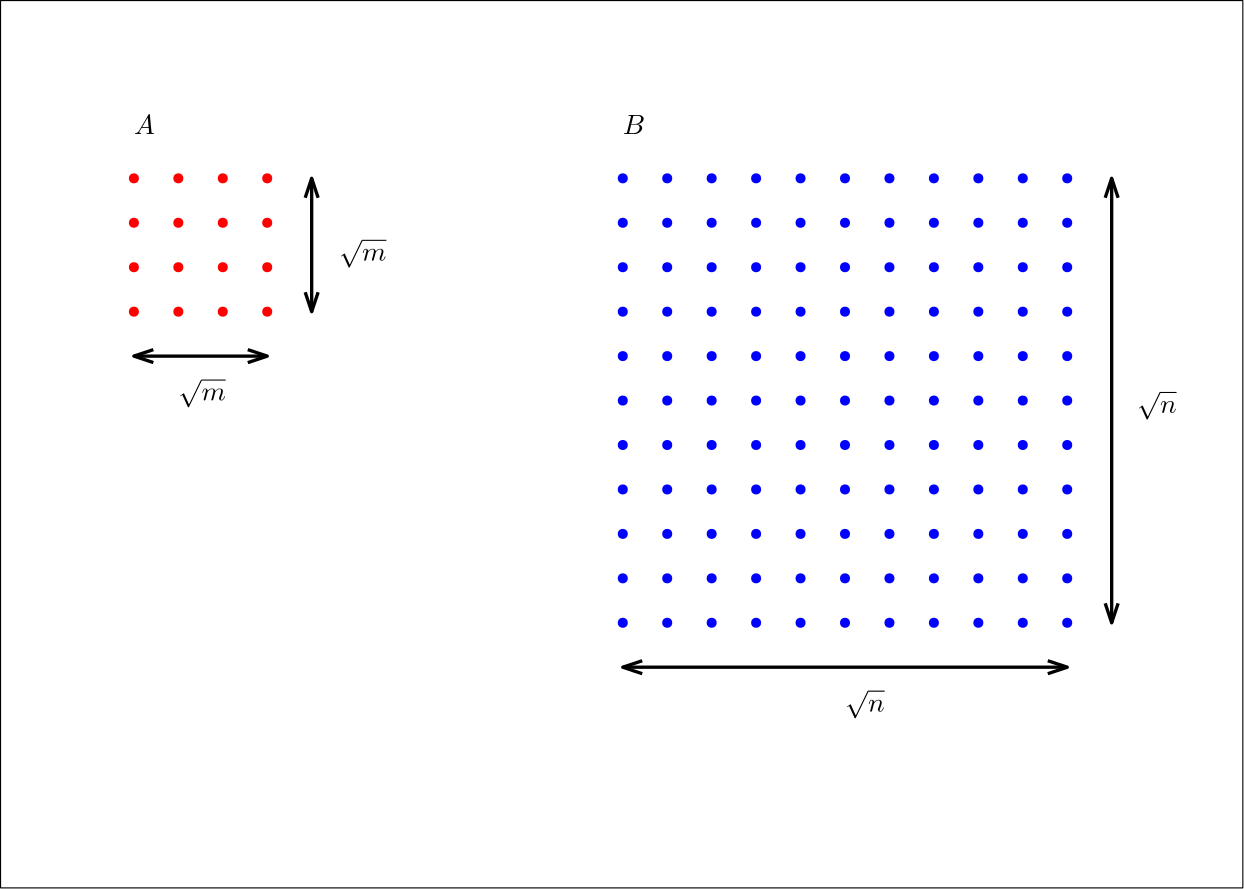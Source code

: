 <?xml version="1.0"?>
<!DOCTYPE ipe SYSTEM "ipe.dtd">
<ipe version="70206" creator="Ipe 7.2.7">
<info created="D:20181211083527" modified="D:20181211085300"/>
<preamble>\usepackage{amsmath,amssymb,mathtools,stmaryrd}
\usepackage{euscript}

\DeclareMathOperator{\cost}{cost}
</preamble>
<ipestyle name="basic">
<symbol name="arrow/arc(spx)">
<path stroke="sym-stroke" fill="sym-stroke" pen="sym-pen">
0 0 m
-1 0.333 l
-1 -0.333 l
h
</path>
</symbol>
<symbol name="arrow/farc(spx)">
<path stroke="sym-stroke" fill="white" pen="sym-pen">
0 0 m
-1 0.333 l
-1 -0.333 l
h
</path>
</symbol>
<symbol name="arrow/ptarc(spx)">
<path stroke="sym-stroke" fill="sym-stroke" pen="sym-pen">
0 0 m
-1 0.333 l
-0.8 0 l
-1 -0.333 l
h
</path>
</symbol>
<symbol name="arrow/fptarc(spx)">
<path stroke="sym-stroke" fill="white" pen="sym-pen">
0 0 m
-1 0.333 l
-0.8 0 l
-1 -0.333 l
h
</path>
</symbol>
<symbol name="mark/circle(sx)" transformations="translations">
<path fill="sym-stroke">
0.6 0 0 0.6 0 0 e
0.4 0 0 0.4 0 0 e
</path>
</symbol>
<symbol name="mark/disk(sx)" transformations="translations">
<path fill="sym-stroke">
0.6 0 0 0.6 0 0 e
</path>
</symbol>
<symbol name="mark/fdisk(sfx)" transformations="translations">
<group>
<path fill="sym-fill">
0.5 0 0 0.5 0 0 e
</path>
<path fill="sym-stroke" fillrule="eofill">
0.6 0 0 0.6 0 0 e
0.4 0 0 0.4 0 0 e
</path>
</group>
</symbol>
<symbol name="mark/box(sx)" transformations="translations">
<path fill="sym-stroke" fillrule="eofill">
-0.6 -0.6 m
0.6 -0.6 l
0.6 0.6 l
-0.6 0.6 l
h
-0.4 -0.4 m
0.4 -0.4 l
0.4 0.4 l
-0.4 0.4 l
h
</path>
</symbol>
<symbol name="mark/square(sx)" transformations="translations">
<path fill="sym-stroke">
-0.6 -0.6 m
0.6 -0.6 l
0.6 0.6 l
-0.6 0.6 l
h
</path>
</symbol>
<symbol name="mark/fsquare(sfx)" transformations="translations">
<group>
<path fill="sym-fill">
-0.5 -0.5 m
0.5 -0.5 l
0.5 0.5 l
-0.5 0.5 l
h
</path>
<path fill="sym-stroke" fillrule="eofill">
-0.6 -0.6 m
0.6 -0.6 l
0.6 0.6 l
-0.6 0.6 l
h
-0.4 -0.4 m
0.4 -0.4 l
0.4 0.4 l
-0.4 0.4 l
h
</path>
</group>
</symbol>
<symbol name="mark/cross(sx)" transformations="translations">
<group>
<path fill="sym-stroke">
-0.43 -0.57 m
0.57 0.43 l
0.43 0.57 l
-0.57 -0.43 l
h
</path>
<path fill="sym-stroke">
-0.43 0.57 m
0.57 -0.43 l
0.43 -0.57 l
-0.57 0.43 l
h
</path>
</group>
</symbol>
<symbol name="arrow/fnormal(spx)">
<path stroke="sym-stroke" fill="white" pen="sym-pen">
0 0 m
-1 0.333 l
-1 -0.333 l
h
</path>
</symbol>
<symbol name="arrow/pointed(spx)">
<path stroke="sym-stroke" fill="sym-stroke" pen="sym-pen">
0 0 m
-1 0.333 l
-0.8 0 l
-1 -0.333 l
h
</path>
</symbol>
<symbol name="arrow/fpointed(spx)">
<path stroke="sym-stroke" fill="white" pen="sym-pen">
0 0 m
-1 0.333 l
-0.8 0 l
-1 -0.333 l
h
</path>
</symbol>
<symbol name="arrow/linear(spx)">
<path stroke="sym-stroke" pen="sym-pen">
-1 0.333 m
0 0 l
-1 -0.333 l
</path>
</symbol>
<symbol name="arrow/fdouble(spx)">
<path stroke="sym-stroke" fill="white" pen="sym-pen">
0 0 m
-1 0.333 l
-1 -0.333 l
h
-1 0 m
-2 0.333 l
-2 -0.333 l
h
</path>
</symbol>
<symbol name="arrow/double(spx)">
<path stroke="sym-stroke" fill="sym-stroke" pen="sym-pen">
0 0 m
-1 0.333 l
-1 -0.333 l
h
-1 0 m
-2 0.333 l
-2 -0.333 l
h
</path>
</symbol>
<pen name="heavier" value="0.8"/>
<pen name="fat" value="1.2"/>
<pen name="ultrafat" value="2"/>
<symbolsize name="large" value="5"/>
<symbolsize name="small" value="2"/>
<symbolsize name="tiny" value="1.1"/>
<arrowsize name="large" value="10"/>
<arrowsize name="small" value="5"/>
<arrowsize name="tiny" value="3"/>
<color name="red" value="1 0 0"/>
<color name="green" value="0 1 0"/>
<color name="blue" value="0 0 1"/>
<color name="yellow" value="1 1 0"/>
<color name="orange" value="1 0.647 0"/>
<color name="gold" value="1 0.843 0"/>
<color name="purple" value="0.627 0.125 0.941"/>
<color name="gray" value="0.745"/>
<color name="brown" value="0.647 0.165 0.165"/>
<color name="navy" value="0 0 0.502"/>
<color name="pink" value="1 0.753 0.796"/>
<color name="seagreen" value="0.18 0.545 0.341"/>
<color name="turquoise" value="0.251 0.878 0.816"/>
<color name="violet" value="0.933 0.51 0.933"/>
<color name="darkblue" value="0 0 0.545"/>
<color name="darkcyan" value="0 0.545 0.545"/>
<color name="darkgray" value="0.663"/>
<color name="darkgreen" value="0 0.392 0"/>
<color name="darkmagenta" value="0.545 0 0.545"/>
<color name="darkorange" value="1 0.549 0"/>
<color name="darkred" value="0.545 0 0"/>
<color name="lightblue" value="0.678 0.847 0.902"/>
<color name="lightcyan" value="0.878 1 1"/>
<color name="lightgray" value="0.827"/>
<color name="lightgreen" value="0.565 0.933 0.565"/>
<color name="lightyellow" value="1 1 0.878"/>
<dashstyle name="dashed" value="[4] 0"/>
<dashstyle name="dotted" value="[1 3] 0"/>
<dashstyle name="dash dotted" value="[4 2 1 2] 0"/>
<dashstyle name="dash dot dotted" value="[4 2 1 2 1 2] 0"/>
<textsize name="large" value="\large"/>
<textsize name="small" value="\small"/>
<textsize name="tiny" value="\tiny"/>
<textsize name="Large" value="\Large"/>
<textsize name="LARGE" value="\LARGE"/>
<textsize name="huge" value="\huge"/>
<textsize name="Huge" value="\Huge"/>
<textsize name="footnote" value="\footnotesize"/>
<textstyle name="center" begin="\begin{center}" end="\end{center}"/>
<textstyle name="itemize" begin="\begin{itemize}" end="\end{itemize}"/>
<textstyle name="item" begin="\begin{itemize}\item{}" end="\end{itemize}"/>
<gridsize name="4 pts" value="4"/>
<gridsize name="8 pts (~3 mm)" value="8"/>
<gridsize name="16 pts (~6 mm)" value="16"/>
<gridsize name="32 pts (~12 mm)" value="32"/>
<gridsize name="10 pts (~3.5 mm)" value="10"/>
<gridsize name="20 pts (~7 mm)" value="20"/>
<gridsize name="14 pts (~5 mm)" value="14"/>
<gridsize name="28 pts (~10 mm)" value="28"/>
<gridsize name="56 pts (~20 mm)" value="56"/>
<anglesize name="90 deg" value="90"/>
<anglesize name="60 deg" value="60"/>
<anglesize name="45 deg" value="45"/>
<anglesize name="30 deg" value="30"/>
<anglesize name="22.5 deg" value="22.5"/>
<opacity name="10%" value="0.1"/>
<opacity name="30%" value="0.3"/>
<opacity name="50%" value="0.5"/>
<opacity name="75%" value="0.75"/>
<tiling name="falling" angle="-60" step="4" width="1"/>
<tiling name="rising" angle="30" step="4" width="1"/>
</ipestyle>
<page>
<layer name="frame"/>
<layer name="A"/>
<layer name="B"/>
<layer name="A+t1"/>
<layer name="A+t2"/>
<layer name="A+t3"/>
<view layers="frame A B" active="A+t3"/>
<path layer="frame" matrix="0.99826 0 0 0.99826 0.111384 1.3366" stroke="black">
64 768 m
64 448 l
512 448 l
512 768 l
h
</path>
<use layer="A" name="mark/disk(sx)" pos="112 704" size="normal" stroke="red"/>
<use name="mark/disk(sx)" pos="128 704" size="normal" stroke="red"/>
<use name="mark/disk(sx)" pos="144 704" size="normal" stroke="red"/>
<use name="mark/disk(sx)" pos="160 704" size="normal" stroke="red"/>
<use name="mark/disk(sx)" pos="160 688" size="normal" stroke="red"/>
<use name="mark/disk(sx)" pos="144 688" size="normal" stroke="red"/>
<use name="mark/disk(sx)" pos="128 688" size="normal" stroke="red"/>
<use name="mark/disk(sx)" pos="112 688" size="normal" stroke="red"/>
<use name="mark/disk(sx)" pos="112 672" size="normal" stroke="red"/>
<use name="mark/disk(sx)" pos="128 672" size="normal" stroke="red"/>
<use name="mark/disk(sx)" pos="144 672" size="normal" stroke="red"/>
<use name="mark/disk(sx)" pos="160 672" size="normal" stroke="red"/>
<use name="mark/disk(sx)" pos="160 656" size="normal" stroke="red"/>
<use name="mark/disk(sx)" pos="144 656" size="normal" stroke="red"/>
<use name="mark/disk(sx)" pos="128 656" size="normal" stroke="red"/>
<use name="mark/disk(sx)" pos="112 656" size="normal" stroke="red"/>
<use layer="B" name="mark/disk(sx)" pos="288 704" size="normal" stroke="blue"/>
<use name="mark/disk(sx)" pos="304 704" size="normal" stroke="blue"/>
<use name="mark/disk(sx)" pos="320 704" size="normal" stroke="blue"/>
<use name="mark/disk(sx)" pos="336 704" size="normal" stroke="blue"/>
<use name="mark/disk(sx)" pos="352 704" size="normal" stroke="blue"/>
<use name="mark/disk(sx)" pos="368 704" size="normal" stroke="blue"/>
<use name="mark/disk(sx)" pos="384 704" size="normal" stroke="blue"/>
<use name="mark/disk(sx)" pos="400 704" size="normal" stroke="blue"/>
<use name="mark/disk(sx)" pos="416 704" size="normal" stroke="blue"/>
<use name="mark/disk(sx)" pos="432 704" size="normal" stroke="blue"/>
<use name="mark/disk(sx)" pos="448 704" size="normal" stroke="blue"/>
<use name="mark/disk(sx)" pos="448 688" size="normal" stroke="blue"/>
<use name="mark/disk(sx)" pos="432 688" size="normal" stroke="blue"/>
<use name="mark/disk(sx)" pos="416 688" size="normal" stroke="blue"/>
<use name="mark/disk(sx)" pos="400 688" size="normal" stroke="blue"/>
<use name="mark/disk(sx)" pos="384 688" size="normal" stroke="blue"/>
<use name="mark/disk(sx)" pos="368 688" size="normal" stroke="blue"/>
<use name="mark/disk(sx)" pos="352 688" size="normal" stroke="blue"/>
<use name="mark/disk(sx)" pos="336 688" size="normal" stroke="blue"/>
<use name="mark/disk(sx)" pos="320 688" size="normal" stroke="blue"/>
<use name="mark/disk(sx)" pos="304 688" size="normal" stroke="blue"/>
<use name="mark/disk(sx)" pos="288 688" size="normal" stroke="blue"/>
<use name="mark/disk(sx)" pos="288 672" size="normal" stroke="blue"/>
<use name="mark/disk(sx)" pos="304 672" size="normal" stroke="blue"/>
<use name="mark/disk(sx)" pos="320 672" size="normal" stroke="blue"/>
<use name="mark/disk(sx)" pos="336 672" size="normal" stroke="blue"/>
<use name="mark/disk(sx)" pos="352 672" size="normal" stroke="blue"/>
<use name="mark/disk(sx)" pos="368 672" size="normal" stroke="blue"/>
<use name="mark/disk(sx)" pos="384 672" size="normal" stroke="blue"/>
<use name="mark/disk(sx)" pos="400 672" size="normal" stroke="blue"/>
<use name="mark/disk(sx)" pos="416 672" size="normal" stroke="blue"/>
<use name="mark/disk(sx)" pos="432 672" size="normal" stroke="blue"/>
<use name="mark/disk(sx)" pos="448 672" size="normal" stroke="blue"/>
<use name="mark/disk(sx)" pos="448 656" size="normal" stroke="blue"/>
<use name="mark/disk(sx)" pos="432 656" size="normal" stroke="blue"/>
<use name="mark/disk(sx)" pos="416 656" size="normal" stroke="blue"/>
<use name="mark/disk(sx)" pos="400 656" size="normal" stroke="blue"/>
<use name="mark/disk(sx)" pos="384 656" size="normal" stroke="blue"/>
<use name="mark/disk(sx)" pos="368 656" size="normal" stroke="blue"/>
<use name="mark/disk(sx)" pos="352 656" size="normal" stroke="blue"/>
<use name="mark/disk(sx)" pos="336 656" size="normal" stroke="blue"/>
<use name="mark/disk(sx)" pos="320 656" size="normal" stroke="blue"/>
<use name="mark/disk(sx)" pos="304 656" size="normal" stroke="blue"/>
<use name="mark/disk(sx)" pos="288 656" size="normal" stroke="blue"/>
<use name="mark/disk(sx)" pos="288 640" size="normal" stroke="blue"/>
<use name="mark/disk(sx)" pos="304 640" size="normal" stroke="blue"/>
<use name="mark/disk(sx)" pos="320 640" size="normal" stroke="blue"/>
<use name="mark/disk(sx)" pos="336 640" size="normal" stroke="blue"/>
<use name="mark/disk(sx)" pos="352 640" size="normal" stroke="blue"/>
<use name="mark/disk(sx)" pos="368 640" size="normal" stroke="blue"/>
<use name="mark/disk(sx)" pos="384 640" size="normal" stroke="blue"/>
<use name="mark/disk(sx)" pos="400 640" size="normal" stroke="blue"/>
<use name="mark/disk(sx)" pos="416 640" size="normal" stroke="blue"/>
<use name="mark/disk(sx)" pos="432 640" size="normal" stroke="blue"/>
<use name="mark/disk(sx)" pos="448 640" size="normal" stroke="blue"/>
<use name="mark/disk(sx)" pos="448 624" size="normal" stroke="blue"/>
<use name="mark/disk(sx)" pos="432 624" size="normal" stroke="blue"/>
<use name="mark/disk(sx)" pos="416 624" size="normal" stroke="blue"/>
<use name="mark/disk(sx)" pos="400 624" size="normal" stroke="blue"/>
<use name="mark/disk(sx)" pos="384 624" size="normal" stroke="blue"/>
<use name="mark/disk(sx)" pos="368 624" size="normal" stroke="blue"/>
<use name="mark/disk(sx)" pos="352 624" size="normal" stroke="blue"/>
<use name="mark/disk(sx)" pos="336 624" size="normal" stroke="blue"/>
<use name="mark/disk(sx)" pos="320 624" size="normal" stroke="blue"/>
<use name="mark/disk(sx)" pos="304 624" size="normal" stroke="blue"/>
<use name="mark/disk(sx)" pos="288 624" size="normal" stroke="blue"/>
<use name="mark/disk(sx)" pos="288 608" size="normal" stroke="blue"/>
<use name="mark/disk(sx)" pos="304 608" size="normal" stroke="blue"/>
<use name="mark/disk(sx)" pos="320 608" size="normal" stroke="blue"/>
<use name="mark/disk(sx)" pos="336 608" size="normal" stroke="blue"/>
<use name="mark/disk(sx)" pos="352 608" size="normal" stroke="blue"/>
<use name="mark/disk(sx)" pos="368 608" size="normal" stroke="blue"/>
<use name="mark/disk(sx)" pos="384 608" size="normal" stroke="blue"/>
<use name="mark/disk(sx)" pos="400 608" size="normal" stroke="blue"/>
<use name="mark/disk(sx)" pos="416 608" size="normal" stroke="blue"/>
<use name="mark/disk(sx)" pos="432 608" size="normal" stroke="blue"/>
<use name="mark/disk(sx)" pos="448 608" size="normal" stroke="blue"/>
<use name="mark/disk(sx)" pos="448 592" size="normal" stroke="blue"/>
<use name="mark/disk(sx)" pos="432 592" size="normal" stroke="blue"/>
<use name="mark/disk(sx)" pos="416 592" size="normal" stroke="blue"/>
<use name="mark/disk(sx)" pos="400 592" size="normal" stroke="blue"/>
<use name="mark/disk(sx)" pos="384 592" size="normal" stroke="blue"/>
<use name="mark/disk(sx)" pos="368 592" size="normal" stroke="blue"/>
<use name="mark/disk(sx)" pos="352 592" size="normal" stroke="blue"/>
<use name="mark/disk(sx)" pos="336 592" size="normal" stroke="blue"/>
<use name="mark/disk(sx)" pos="320 592" size="normal" stroke="blue"/>
<use name="mark/disk(sx)" pos="304 592" size="normal" stroke="blue"/>
<use name="mark/disk(sx)" pos="288 592" size="normal" stroke="blue"/>
<use name="mark/disk(sx)" pos="288 576" size="normal" stroke="blue"/>
<use name="mark/disk(sx)" pos="304 576" size="normal" stroke="blue"/>
<use name="mark/disk(sx)" pos="320 576" size="normal" stroke="blue"/>
<use name="mark/disk(sx)" pos="336 576" size="normal" stroke="blue"/>
<use name="mark/disk(sx)" pos="352 576" size="normal" stroke="blue"/>
<use name="mark/disk(sx)" pos="368 576" size="normal" stroke="blue"/>
<use name="mark/disk(sx)" pos="384 576" size="normal" stroke="blue"/>
<use name="mark/disk(sx)" pos="400 576" size="normal" stroke="blue"/>
<use name="mark/disk(sx)" pos="416 576" size="normal" stroke="blue"/>
<use name="mark/disk(sx)" pos="432 576" size="normal" stroke="blue"/>
<use name="mark/disk(sx)" pos="448 576" size="normal" stroke="blue"/>
<use name="mark/disk(sx)" pos="448 560" size="normal" stroke="blue"/>
<use name="mark/disk(sx)" pos="432 560" size="normal" stroke="blue"/>
<use name="mark/disk(sx)" pos="416 560" size="normal" stroke="blue"/>
<use name="mark/disk(sx)" pos="400 560" size="normal" stroke="blue"/>
<use name="mark/disk(sx)" pos="384 560" size="normal" stroke="blue"/>
<use name="mark/disk(sx)" pos="368 560" size="normal" stroke="blue"/>
<use name="mark/disk(sx)" pos="352 560" size="normal" stroke="blue"/>
<use name="mark/disk(sx)" pos="336 560" size="normal" stroke="blue"/>
<use name="mark/disk(sx)" pos="320 560" size="normal" stroke="blue"/>
<use name="mark/disk(sx)" pos="304 560" size="normal" stroke="blue"/>
<use name="mark/disk(sx)" pos="288 560" size="normal" stroke="blue"/>
<use name="mark/disk(sx)" pos="448 544" size="normal" stroke="blue"/>
<use name="mark/disk(sx)" pos="432 544" size="normal" stroke="blue"/>
<use name="mark/disk(sx)" pos="416 544" size="normal" stroke="blue"/>
<use name="mark/disk(sx)" pos="400 544" size="normal" stroke="blue"/>
<use name="mark/disk(sx)" pos="384 544" size="normal" stroke="blue"/>
<use name="mark/disk(sx)" pos="368 544" size="normal" stroke="blue"/>
<use name="mark/disk(sx)" pos="352 544" size="normal" stroke="blue"/>
<use name="mark/disk(sx)" pos="336 544" size="normal" stroke="blue"/>
<use name="mark/disk(sx)" pos="320 544" size="normal" stroke="blue"/>
<use name="mark/disk(sx)" pos="304 544" size="normal" stroke="blue"/>
<use name="mark/disk(sx)" pos="288 544" size="normal" stroke="blue"/>
<text layer="A" transformations="translations" pos="112 720" stroke="black" type="label" width="7.472" height="6.808" depth="0" valign="baseline" style="math">A</text>
<text layer="B" matrix="1 0 0 1 -16 0" transformations="translations" pos="304 720" stroke="black" type="label" width="8.057" height="6.808" depth="0" valign="baseline" style="math">B</text>
<path layer="A" stroke="black" pen="fat" arrow="linear/normal" rarrow="linear/normal">
112 640 m
160 640 l
</path>
<path stroke="black" pen="fat" arrow="linear/normal" rarrow="linear/normal">
176 656 m
176 704 l
</path>
<path layer="B" stroke="black" pen="fat" arrow="linear/normal" rarrow="linear/normal">
288 528 m
448 528 l
</path>
<path stroke="black" pen="fat" arrow="linear/normal" rarrow="linear/normal">
464 544 m
464 704 l
</path>
<text layer="A" transformations="translations" pos="128 624" stroke="black" type="label" width="17.05" height="7.971" depth="2.39" valign="baseline" style="math">\sqrt{m}</text>
<text matrix="1 0 0 1 57.8462 50.3077" transformations="translations" pos="128 624" stroke="black" type="label" width="17.05" height="7.971" depth="2.39" valign="baseline" style="math">\sqrt{m}</text>
<text transformations="translations" pos="368 512" stroke="black" type="label" width="14.282" height="7.971" depth="2.39" valign="baseline" style="math">\sqrt{n}</text>
<text matrix="1 0 0 1 105.077 107.538" transformations="translations" pos="368 512" stroke="black" type="label" width="14.282" height="7.971" depth="2.39" valign="baseline" style="math">\sqrt{n}</text>
<use layer="A+t1" matrix="1 0 0 1 270 17.6928" name="mark/disk(sx)" pos="112 704" size="normal" stroke="red"/>
<use matrix="1 0 0 1 270 17.6928" name="mark/disk(sx)" pos="128 704" size="normal" stroke="red"/>
<use matrix="1 0 0 1 270 17.6928" name="mark/disk(sx)" pos="144 704" size="normal" stroke="red"/>
<use matrix="1 0 0 1 270 17.6928" name="mark/disk(sx)" pos="160 704" size="normal" stroke="red"/>
<use matrix="1 0 0 1 270 17.6928" name="mark/disk(sx)" pos="160 688" size="normal" stroke="red"/>
<use matrix="1 0 0 1 270 17.6928" name="mark/disk(sx)" pos="144 688" size="normal" stroke="red"/>
<use matrix="1 0 0 1 270 17.6928" name="mark/disk(sx)" pos="128 688" size="normal" stroke="red"/>
<use matrix="1 0 0 1 270 17.6928" name="mark/disk(sx)" pos="112 688" size="normal" stroke="red"/>
<use matrix="1 0 0 1 270 17.6928" name="mark/disk(sx)" pos="112 672" size="normal" stroke="red"/>
<use matrix="1 0 0 1 270 17.6928" name="mark/disk(sx)" pos="128 672" size="normal" stroke="red"/>
<use matrix="1 0 0 1 270 17.6928" name="mark/disk(sx)" pos="144 672" size="normal" stroke="red"/>
<use matrix="1 0 0 1 270 17.6928" name="mark/disk(sx)" pos="160 672" size="normal" stroke="red"/>
<use matrix="1 0 0 1 270 17.6928" name="mark/disk(sx)" pos="160 656" size="normal" stroke="red"/>
<use matrix="1 0 0 1 270 17.6928" name="mark/disk(sx)" pos="144 656" size="normal" stroke="red"/>
<use matrix="1 0 0 1 270 17.6928" name="mark/disk(sx)" pos="128 656" size="normal" stroke="red"/>
<use matrix="1 0 0 1 270 17.6928" name="mark/disk(sx)" pos="112 656" size="normal" stroke="red"/>
<use layer="A+t2" matrix="1 0 0 1 253.846 17.6928" name="mark/disk(sx)" pos="112 704" size="normal" stroke="red"/>
<use matrix="1 0 0 1 253.846 17.6928" name="mark/disk(sx)" pos="128 704" size="normal" stroke="red"/>
<use matrix="1 0 0 1 253.846 17.6928" name="mark/disk(sx)" pos="144 704" size="normal" stroke="red"/>
<use matrix="1 0 0 1 253.846 17.6928" name="mark/disk(sx)" pos="160 704" size="normal" stroke="red"/>
<use matrix="1 0 0 1 253.846 17.6928" name="mark/disk(sx)" pos="160 688" size="normal" stroke="red"/>
<use matrix="1 0 0 1 253.846 17.6928" name="mark/disk(sx)" pos="144 688" size="normal" stroke="red"/>
<use matrix="1 0 0 1 253.846 17.6928" name="mark/disk(sx)" pos="128 688" size="normal" stroke="red"/>
<use matrix="1 0 0 1 253.846 17.6928" name="mark/disk(sx)" pos="112 688" size="normal" stroke="red"/>
<use matrix="1 0 0 1 253.846 17.6928" name="mark/disk(sx)" pos="112 672" size="normal" stroke="red"/>
<use matrix="1 0 0 1 253.846 17.6928" name="mark/disk(sx)" pos="128 672" size="normal" stroke="red"/>
<use matrix="1 0 0 1 253.846 17.6928" name="mark/disk(sx)" pos="144 672" size="normal" stroke="red"/>
<use matrix="1 0 0 1 253.846 17.6928" name="mark/disk(sx)" pos="160 672" size="normal" stroke="red"/>
<use matrix="1 0 0 1 253.846 17.6928" name="mark/disk(sx)" pos="160 656" size="normal" stroke="red"/>
<use matrix="1 0 0 1 253.846 17.6928" name="mark/disk(sx)" pos="144 656" size="normal" stroke="red"/>
<use matrix="1 0 0 1 253.846 17.6928" name="mark/disk(sx)" pos="128 656" size="normal" stroke="red"/>
<use matrix="1 0 0 1 253.846 17.6928" name="mark/disk(sx)" pos="112 656" size="normal" stroke="red"/>
<use layer="A+t3" matrix="1 0 0 1 237.846 17.6928" name="mark/disk(sx)" pos="112 704" size="normal" stroke="red"/>
<use matrix="1 0 0 1 237.846 17.6928" name="mark/disk(sx)" pos="128 704" size="normal" stroke="red"/>
<use matrix="1 0 0 1 237.846 17.6928" name="mark/disk(sx)" pos="144 704" size="normal" stroke="red"/>
<use matrix="1 0 0 1 237.846 17.6928" name="mark/disk(sx)" pos="160 704" size="normal" stroke="red"/>
<use matrix="1 0 0 1 237.846 17.6928" name="mark/disk(sx)" pos="160 688" size="normal" stroke="red"/>
<use matrix="1 0 0 1 237.846 17.6928" name="mark/disk(sx)" pos="144 688" size="normal" stroke="red"/>
<use matrix="1 0 0 1 237.846 17.6928" name="mark/disk(sx)" pos="128 688" size="normal" stroke="red"/>
<use matrix="1 0 0 1 237.846 17.6928" name="mark/disk(sx)" pos="112 688" size="normal" stroke="red"/>
<use matrix="1 0 0 1 237.846 17.6928" name="mark/disk(sx)" pos="112 672" size="normal" stroke="red"/>
<use matrix="1 0 0 1 237.846 17.6928" name="mark/disk(sx)" pos="128 672" size="normal" stroke="red"/>
<use matrix="1 0 0 1 237.846 17.6928" name="mark/disk(sx)" pos="144 672" size="normal" stroke="red"/>
<use matrix="1 0 0 1 237.846 17.6928" name="mark/disk(sx)" pos="160 672" size="normal" stroke="red"/>
<use matrix="1 0 0 1 237.846 17.6928" name="mark/disk(sx)" pos="160 656" size="normal" stroke="red"/>
<use matrix="1 0 0 1 237.846 17.6928" name="mark/disk(sx)" pos="144 656" size="normal" stroke="red"/>
<use matrix="1 0 0 1 237.846 17.6928" name="mark/disk(sx)" pos="128 656" size="normal" stroke="red"/>
<use matrix="1 0 0 1 237.846 17.6928" name="mark/disk(sx)" pos="112 656" size="normal" stroke="red"/>
</page>
<page>
<layer name="frame"/>
<layer name="A"/>
<layer name="B"/>
<layer name="A+t1"/>
<layer name="A+t2"/>
<layer name="A+t3"/>
<view layers="frame A B A+t1" active="A+t3"/>
<path layer="frame" matrix="0.99826 0 0 0.99826 0.111384 1.3366" stroke="black">
64 768 m
64 448 l
512 448 l
512 768 l
h
</path>
<use layer="A" name="mark/disk(sx)" pos="112 704" size="normal" stroke="red"/>
<use name="mark/disk(sx)" pos="128 704" size="normal" stroke="red"/>
<use name="mark/disk(sx)" pos="144 704" size="normal" stroke="red"/>
<use name="mark/disk(sx)" pos="160 704" size="normal" stroke="red"/>
<use name="mark/disk(sx)" pos="160 688" size="normal" stroke="red"/>
<use name="mark/disk(sx)" pos="144 688" size="normal" stroke="red"/>
<use name="mark/disk(sx)" pos="128 688" size="normal" stroke="red"/>
<use name="mark/disk(sx)" pos="112 688" size="normal" stroke="red"/>
<use name="mark/disk(sx)" pos="112 672" size="normal" stroke="red"/>
<use name="mark/disk(sx)" pos="128 672" size="normal" stroke="red"/>
<use name="mark/disk(sx)" pos="144 672" size="normal" stroke="red"/>
<use name="mark/disk(sx)" pos="160 672" size="normal" stroke="red"/>
<use name="mark/disk(sx)" pos="160 656" size="normal" stroke="red"/>
<use name="mark/disk(sx)" pos="144 656" size="normal" stroke="red"/>
<use name="mark/disk(sx)" pos="128 656" size="normal" stroke="red"/>
<use name="mark/disk(sx)" pos="112 656" size="normal" stroke="red"/>
<use layer="B" name="mark/disk(sx)" pos="288 704" size="normal" stroke="blue"/>
<use name="mark/disk(sx)" pos="304 704" size="normal" stroke="blue"/>
<use name="mark/disk(sx)" pos="320 704" size="normal" stroke="blue"/>
<use name="mark/disk(sx)" pos="336 704" size="normal" stroke="blue"/>
<use name="mark/disk(sx)" pos="352 704" size="normal" stroke="blue"/>
<use name="mark/disk(sx)" pos="368 704" size="normal" stroke="blue"/>
<use name="mark/disk(sx)" pos="384 704" size="normal" stroke="blue"/>
<use name="mark/disk(sx)" pos="400 704" size="normal" stroke="blue"/>
<use name="mark/disk(sx)" pos="416 704" size="normal" stroke="blue"/>
<use name="mark/disk(sx)" pos="432 704" size="normal" stroke="blue"/>
<use name="mark/disk(sx)" pos="448 704" size="normal" stroke="blue"/>
<use name="mark/disk(sx)" pos="448 688" size="normal" stroke="blue"/>
<use name="mark/disk(sx)" pos="432 688" size="normal" stroke="blue"/>
<use name="mark/disk(sx)" pos="416 688" size="normal" stroke="blue"/>
<use name="mark/disk(sx)" pos="400 688" size="normal" stroke="blue"/>
<use name="mark/disk(sx)" pos="384 688" size="normal" stroke="blue"/>
<use name="mark/disk(sx)" pos="368 688" size="normal" stroke="blue"/>
<use name="mark/disk(sx)" pos="352 688" size="normal" stroke="blue"/>
<use name="mark/disk(sx)" pos="336 688" size="normal" stroke="blue"/>
<use name="mark/disk(sx)" pos="320 688" size="normal" stroke="blue"/>
<use name="mark/disk(sx)" pos="304 688" size="normal" stroke="blue"/>
<use name="mark/disk(sx)" pos="288 688" size="normal" stroke="blue"/>
<use name="mark/disk(sx)" pos="288 672" size="normal" stroke="blue"/>
<use name="mark/disk(sx)" pos="304 672" size="normal" stroke="blue"/>
<use name="mark/disk(sx)" pos="320 672" size="normal" stroke="blue"/>
<use name="mark/disk(sx)" pos="336 672" size="normal" stroke="blue"/>
<use name="mark/disk(sx)" pos="352 672" size="normal" stroke="blue"/>
<use name="mark/disk(sx)" pos="368 672" size="normal" stroke="blue"/>
<use name="mark/disk(sx)" pos="384 672" size="normal" stroke="blue"/>
<use name="mark/disk(sx)" pos="400 672" size="normal" stroke="blue"/>
<use name="mark/disk(sx)" pos="416 672" size="normal" stroke="blue"/>
<use name="mark/disk(sx)" pos="432 672" size="normal" stroke="blue"/>
<use name="mark/disk(sx)" pos="448 672" size="normal" stroke="blue"/>
<use name="mark/disk(sx)" pos="448 656" size="normal" stroke="blue"/>
<use name="mark/disk(sx)" pos="432 656" size="normal" stroke="blue"/>
<use name="mark/disk(sx)" pos="416 656" size="normal" stroke="blue"/>
<use name="mark/disk(sx)" pos="400 656" size="normal" stroke="blue"/>
<use name="mark/disk(sx)" pos="384 656" size="normal" stroke="blue"/>
<use name="mark/disk(sx)" pos="368 656" size="normal" stroke="blue"/>
<use name="mark/disk(sx)" pos="352 656" size="normal" stroke="blue"/>
<use name="mark/disk(sx)" pos="336 656" size="normal" stroke="blue"/>
<use name="mark/disk(sx)" pos="320 656" size="normal" stroke="blue"/>
<use name="mark/disk(sx)" pos="304 656" size="normal" stroke="blue"/>
<use name="mark/disk(sx)" pos="288 656" size="normal" stroke="blue"/>
<use name="mark/disk(sx)" pos="288 640" size="normal" stroke="blue"/>
<use name="mark/disk(sx)" pos="304 640" size="normal" stroke="blue"/>
<use name="mark/disk(sx)" pos="320 640" size="normal" stroke="blue"/>
<use name="mark/disk(sx)" pos="336 640" size="normal" stroke="blue"/>
<use name="mark/disk(sx)" pos="352 640" size="normal" stroke="blue"/>
<use name="mark/disk(sx)" pos="368 640" size="normal" stroke="blue"/>
<use name="mark/disk(sx)" pos="384 640" size="normal" stroke="blue"/>
<use name="mark/disk(sx)" pos="400 640" size="normal" stroke="blue"/>
<use name="mark/disk(sx)" pos="416 640" size="normal" stroke="blue"/>
<use name="mark/disk(sx)" pos="432 640" size="normal" stroke="blue"/>
<use name="mark/disk(sx)" pos="448 640" size="normal" stroke="blue"/>
<use name="mark/disk(sx)" pos="448 624" size="normal" stroke="blue"/>
<use name="mark/disk(sx)" pos="432 624" size="normal" stroke="blue"/>
<use name="mark/disk(sx)" pos="416 624" size="normal" stroke="blue"/>
<use name="mark/disk(sx)" pos="400 624" size="normal" stroke="blue"/>
<use name="mark/disk(sx)" pos="384 624" size="normal" stroke="blue"/>
<use name="mark/disk(sx)" pos="368 624" size="normal" stroke="blue"/>
<use name="mark/disk(sx)" pos="352 624" size="normal" stroke="blue"/>
<use name="mark/disk(sx)" pos="336 624" size="normal" stroke="blue"/>
<use name="mark/disk(sx)" pos="320 624" size="normal" stroke="blue"/>
<use name="mark/disk(sx)" pos="304 624" size="normal" stroke="blue"/>
<use name="mark/disk(sx)" pos="288 624" size="normal" stroke="blue"/>
<use name="mark/disk(sx)" pos="288 608" size="normal" stroke="blue"/>
<use name="mark/disk(sx)" pos="304 608" size="normal" stroke="blue"/>
<use name="mark/disk(sx)" pos="320 608" size="normal" stroke="blue"/>
<use name="mark/disk(sx)" pos="336 608" size="normal" stroke="blue"/>
<use name="mark/disk(sx)" pos="352 608" size="normal" stroke="blue"/>
<use name="mark/disk(sx)" pos="368 608" size="normal" stroke="blue"/>
<use name="mark/disk(sx)" pos="384 608" size="normal" stroke="blue"/>
<use name="mark/disk(sx)" pos="400 608" size="normal" stroke="blue"/>
<use name="mark/disk(sx)" pos="416 608" size="normal" stroke="blue"/>
<use name="mark/disk(sx)" pos="432 608" size="normal" stroke="blue"/>
<use name="mark/disk(sx)" pos="448 608" size="normal" stroke="blue"/>
<use name="mark/disk(sx)" pos="448 592" size="normal" stroke="blue"/>
<use name="mark/disk(sx)" pos="432 592" size="normal" stroke="blue"/>
<use name="mark/disk(sx)" pos="416 592" size="normal" stroke="blue"/>
<use name="mark/disk(sx)" pos="400 592" size="normal" stroke="blue"/>
<use name="mark/disk(sx)" pos="384 592" size="normal" stroke="blue"/>
<use name="mark/disk(sx)" pos="368 592" size="normal" stroke="blue"/>
<use name="mark/disk(sx)" pos="352 592" size="normal" stroke="blue"/>
<use name="mark/disk(sx)" pos="336 592" size="normal" stroke="blue"/>
<use name="mark/disk(sx)" pos="320 592" size="normal" stroke="blue"/>
<use name="mark/disk(sx)" pos="304 592" size="normal" stroke="blue"/>
<use name="mark/disk(sx)" pos="288 592" size="normal" stroke="blue"/>
<use name="mark/disk(sx)" pos="288 576" size="normal" stroke="blue"/>
<use name="mark/disk(sx)" pos="304 576" size="normal" stroke="blue"/>
<use name="mark/disk(sx)" pos="320 576" size="normal" stroke="blue"/>
<use name="mark/disk(sx)" pos="336 576" size="normal" stroke="blue"/>
<use name="mark/disk(sx)" pos="352 576" size="normal" stroke="blue"/>
<use name="mark/disk(sx)" pos="368 576" size="normal" stroke="blue"/>
<use name="mark/disk(sx)" pos="384 576" size="normal" stroke="blue"/>
<use name="mark/disk(sx)" pos="400 576" size="normal" stroke="blue"/>
<use name="mark/disk(sx)" pos="416 576" size="normal" stroke="blue"/>
<use name="mark/disk(sx)" pos="432 576" size="normal" stroke="blue"/>
<use name="mark/disk(sx)" pos="448 576" size="normal" stroke="blue"/>
<use name="mark/disk(sx)" pos="448 560" size="normal" stroke="blue"/>
<use name="mark/disk(sx)" pos="432 560" size="normal" stroke="blue"/>
<use name="mark/disk(sx)" pos="416 560" size="normal" stroke="blue"/>
<use name="mark/disk(sx)" pos="400 560" size="normal" stroke="blue"/>
<use name="mark/disk(sx)" pos="384 560" size="normal" stroke="blue"/>
<use name="mark/disk(sx)" pos="368 560" size="normal" stroke="blue"/>
<use name="mark/disk(sx)" pos="352 560" size="normal" stroke="blue"/>
<use name="mark/disk(sx)" pos="336 560" size="normal" stroke="blue"/>
<use name="mark/disk(sx)" pos="320 560" size="normal" stroke="blue"/>
<use name="mark/disk(sx)" pos="304 560" size="normal" stroke="blue"/>
<use name="mark/disk(sx)" pos="288 560" size="normal" stroke="blue"/>
<use name="mark/disk(sx)" pos="448 544" size="normal" stroke="blue"/>
<use name="mark/disk(sx)" pos="432 544" size="normal" stroke="blue"/>
<use name="mark/disk(sx)" pos="416 544" size="normal" stroke="blue"/>
<use name="mark/disk(sx)" pos="400 544" size="normal" stroke="blue"/>
<use name="mark/disk(sx)" pos="384 544" size="normal" stroke="blue"/>
<use name="mark/disk(sx)" pos="368 544" size="normal" stroke="blue"/>
<use name="mark/disk(sx)" pos="352 544" size="normal" stroke="blue"/>
<use name="mark/disk(sx)" pos="336 544" size="normal" stroke="blue"/>
<use name="mark/disk(sx)" pos="320 544" size="normal" stroke="blue"/>
<use name="mark/disk(sx)" pos="304 544" size="normal" stroke="blue"/>
<use name="mark/disk(sx)" pos="288 544" size="normal" stroke="blue"/>
<text layer="A" transformations="translations" pos="112 720" stroke="black" type="label" width="7.472" height="6.808" depth="0" valign="baseline" style="math">A</text>
<text layer="B" matrix="1 0 0 1 -16 0" transformations="translations" pos="304 720" stroke="black" type="label" width="8.057" height="6.808" depth="0" valign="baseline" style="math">B</text>
<path layer="A" stroke="black" pen="fat" arrow="linear/normal" rarrow="linear/normal">
112 640 m
160 640 l
</path>
<path stroke="black" pen="fat" arrow="linear/normal" rarrow="linear/normal">
176 656 m
176 704 l
</path>
<path layer="B" stroke="black" pen="fat" arrow="linear/normal" rarrow="linear/normal">
288 528 m
448 528 l
</path>
<path stroke="black" pen="fat" arrow="linear/normal" rarrow="linear/normal">
464 544 m
464 704 l
</path>
<text layer="A" transformations="translations" pos="128 624" stroke="black" type="label" width="17.05" height="7.971" depth="2.39" valign="baseline" style="math">\sqrt{m}</text>
<text matrix="1 0 0 1 57.8462 50.3077" transformations="translations" pos="128 624" stroke="black" type="label" width="17.05" height="7.971" depth="2.39" valign="baseline" style="math">\sqrt{m}</text>
<text transformations="translations" pos="368 512" stroke="black" type="label" width="14.282" height="7.971" depth="2.39" valign="baseline" style="math">\sqrt{n}</text>
<text matrix="1 0 0 1 105.077 107.538" transformations="translations" pos="368 512" stroke="black" type="label" width="14.282" height="7.971" depth="2.39" valign="baseline" style="math">\sqrt{n}</text>
<use layer="A+t1" matrix="1 0 0 1 270 17.6928" name="mark/disk(sx)" pos="112 704" size="normal" stroke="red"/>
<use matrix="1 0 0 1 270 17.6928" name="mark/disk(sx)" pos="128 704" size="normal" stroke="red"/>
<use matrix="1 0 0 1 270 17.6928" name="mark/disk(sx)" pos="144 704" size="normal" stroke="red"/>
<use matrix="1 0 0 1 270 17.6928" name="mark/disk(sx)" pos="160 704" size="normal" stroke="red"/>
<use matrix="1 0 0 1 270 17.6928" name="mark/disk(sx)" pos="160 688" size="normal" stroke="red"/>
<use matrix="1 0 0 1 270 17.6928" name="mark/disk(sx)" pos="144 688" size="normal" stroke="red"/>
<use matrix="1 0 0 1 270 17.6928" name="mark/disk(sx)" pos="128 688" size="normal" stroke="red"/>
<use matrix="1 0 0 1 270 17.6928" name="mark/disk(sx)" pos="112 688" size="normal" stroke="red"/>
<use matrix="1 0 0 1 270 17.6928" name="mark/disk(sx)" pos="112 672" size="normal" stroke="red"/>
<use matrix="1 0 0 1 270 17.6928" name="mark/disk(sx)" pos="128 672" size="normal" stroke="red"/>
<use matrix="1 0 0 1 270 17.6928" name="mark/disk(sx)" pos="144 672" size="normal" stroke="red"/>
<use matrix="1 0 0 1 270 17.6928" name="mark/disk(sx)" pos="160 672" size="normal" stroke="red"/>
<use matrix="1 0 0 1 270 17.6928" name="mark/disk(sx)" pos="160 656" size="normal" stroke="red"/>
<use matrix="1 0 0 1 270 17.6928" name="mark/disk(sx)" pos="144 656" size="normal" stroke="red"/>
<use matrix="1 0 0 1 270 17.6928" name="mark/disk(sx)" pos="128 656" size="normal" stroke="red"/>
<use matrix="1 0 0 1 270 17.6928" name="mark/disk(sx)" pos="112 656" size="normal" stroke="red"/>
<use layer="A+t2" matrix="1 0 0 1 253.846 17.6928" name="mark/disk(sx)" pos="112 704" size="normal" stroke="red"/>
<use matrix="1 0 0 1 253.846 17.6928" name="mark/disk(sx)" pos="128 704" size="normal" stroke="red"/>
<use matrix="1 0 0 1 253.846 17.6928" name="mark/disk(sx)" pos="144 704" size="normal" stroke="red"/>
<use matrix="1 0 0 1 253.846 17.6928" name="mark/disk(sx)" pos="160 704" size="normal" stroke="red"/>
<use matrix="1 0 0 1 253.846 17.6928" name="mark/disk(sx)" pos="160 688" size="normal" stroke="red"/>
<use matrix="1 0 0 1 253.846 17.6928" name="mark/disk(sx)" pos="144 688" size="normal" stroke="red"/>
<use matrix="1 0 0 1 253.846 17.6928" name="mark/disk(sx)" pos="128 688" size="normal" stroke="red"/>
<use matrix="1 0 0 1 253.846 17.6928" name="mark/disk(sx)" pos="112 688" size="normal" stroke="red"/>
<use matrix="1 0 0 1 253.846 17.6928" name="mark/disk(sx)" pos="112 672" size="normal" stroke="red"/>
<use matrix="1 0 0 1 253.846 17.6928" name="mark/disk(sx)" pos="128 672" size="normal" stroke="red"/>
<use matrix="1 0 0 1 253.846 17.6928" name="mark/disk(sx)" pos="144 672" size="normal" stroke="red"/>
<use matrix="1 0 0 1 253.846 17.6928" name="mark/disk(sx)" pos="160 672" size="normal" stroke="red"/>
<use matrix="1 0 0 1 253.846 17.6928" name="mark/disk(sx)" pos="160 656" size="normal" stroke="red"/>
<use matrix="1 0 0 1 253.846 17.6928" name="mark/disk(sx)" pos="144 656" size="normal" stroke="red"/>
<use matrix="1 0 0 1 253.846 17.6928" name="mark/disk(sx)" pos="128 656" size="normal" stroke="red"/>
<use matrix="1 0 0 1 253.846 17.6928" name="mark/disk(sx)" pos="112 656" size="normal" stroke="red"/>
<use layer="A+t3" matrix="1 0 0 1 237.846 17.6928" name="mark/disk(sx)" pos="112 704" size="normal" stroke="red"/>
<use matrix="1 0 0 1 237.846 17.6928" name="mark/disk(sx)" pos="128 704" size="normal" stroke="red"/>
<use matrix="1 0 0 1 237.846 17.6928" name="mark/disk(sx)" pos="144 704" size="normal" stroke="red"/>
<use matrix="1 0 0 1 237.846 17.6928" name="mark/disk(sx)" pos="160 704" size="normal" stroke="red"/>
<use matrix="1 0 0 1 237.846 17.6928" name="mark/disk(sx)" pos="160 688" size="normal" stroke="red"/>
<use matrix="1 0 0 1 237.846 17.6928" name="mark/disk(sx)" pos="144 688" size="normal" stroke="red"/>
<use matrix="1 0 0 1 237.846 17.6928" name="mark/disk(sx)" pos="128 688" size="normal" stroke="red"/>
<use matrix="1 0 0 1 237.846 17.6928" name="mark/disk(sx)" pos="112 688" size="normal" stroke="red"/>
<use matrix="1 0 0 1 237.846 17.6928" name="mark/disk(sx)" pos="112 672" size="normal" stroke="red"/>
<use matrix="1 0 0 1 237.846 17.6928" name="mark/disk(sx)" pos="128 672" size="normal" stroke="red"/>
<use matrix="1 0 0 1 237.846 17.6928" name="mark/disk(sx)" pos="144 672" size="normal" stroke="red"/>
<use matrix="1 0 0 1 237.846 17.6928" name="mark/disk(sx)" pos="160 672" size="normal" stroke="red"/>
<use matrix="1 0 0 1 237.846 17.6928" name="mark/disk(sx)" pos="160 656" size="normal" stroke="red"/>
<use matrix="1 0 0 1 237.846 17.6928" name="mark/disk(sx)" pos="144 656" size="normal" stroke="red"/>
<use matrix="1 0 0 1 237.846 17.6928" name="mark/disk(sx)" pos="128 656" size="normal" stroke="red"/>
<use matrix="1 0 0 1 237.846 17.6928" name="mark/disk(sx)" pos="112 656" size="normal" stroke="red"/>
</page>
<page>
<layer name="frame"/>
<layer name="A"/>
<layer name="B"/>
<layer name="A+t1"/>
<layer name="A+t2"/>
<layer name="A+t3"/>
<view layers="frame A B A+t2" active="A+t3"/>
<path layer="frame" matrix="0.99826 0 0 0.99826 0.111384 1.3366" stroke="black">
64 768 m
64 448 l
512 448 l
512 768 l
h
</path>
<use layer="A" name="mark/disk(sx)" pos="112 704" size="normal" stroke="red"/>
<use name="mark/disk(sx)" pos="128 704" size="normal" stroke="red"/>
<use name="mark/disk(sx)" pos="144 704" size="normal" stroke="red"/>
<use name="mark/disk(sx)" pos="160 704" size="normal" stroke="red"/>
<use name="mark/disk(sx)" pos="160 688" size="normal" stroke="red"/>
<use name="mark/disk(sx)" pos="144 688" size="normal" stroke="red"/>
<use name="mark/disk(sx)" pos="128 688" size="normal" stroke="red"/>
<use name="mark/disk(sx)" pos="112 688" size="normal" stroke="red"/>
<use name="mark/disk(sx)" pos="112 672" size="normal" stroke="red"/>
<use name="mark/disk(sx)" pos="128 672" size="normal" stroke="red"/>
<use name="mark/disk(sx)" pos="144 672" size="normal" stroke="red"/>
<use name="mark/disk(sx)" pos="160 672" size="normal" stroke="red"/>
<use name="mark/disk(sx)" pos="160 656" size="normal" stroke="red"/>
<use name="mark/disk(sx)" pos="144 656" size="normal" stroke="red"/>
<use name="mark/disk(sx)" pos="128 656" size="normal" stroke="red"/>
<use name="mark/disk(sx)" pos="112 656" size="normal" stroke="red"/>
<use layer="B" name="mark/disk(sx)" pos="288 704" size="normal" stroke="blue"/>
<use name="mark/disk(sx)" pos="304 704" size="normal" stroke="blue"/>
<use name="mark/disk(sx)" pos="320 704" size="normal" stroke="blue"/>
<use name="mark/disk(sx)" pos="336 704" size="normal" stroke="blue"/>
<use name="mark/disk(sx)" pos="352 704" size="normal" stroke="blue"/>
<use name="mark/disk(sx)" pos="368 704" size="normal" stroke="blue"/>
<use name="mark/disk(sx)" pos="384 704" size="normal" stroke="blue"/>
<use name="mark/disk(sx)" pos="400 704" size="normal" stroke="blue"/>
<use name="mark/disk(sx)" pos="416 704" size="normal" stroke="blue"/>
<use name="mark/disk(sx)" pos="432 704" size="normal" stroke="blue"/>
<use name="mark/disk(sx)" pos="448 704" size="normal" stroke="blue"/>
<use name="mark/disk(sx)" pos="448 688" size="normal" stroke="blue"/>
<use name="mark/disk(sx)" pos="432 688" size="normal" stroke="blue"/>
<use name="mark/disk(sx)" pos="416 688" size="normal" stroke="blue"/>
<use name="mark/disk(sx)" pos="400 688" size="normal" stroke="blue"/>
<use name="mark/disk(sx)" pos="384 688" size="normal" stroke="blue"/>
<use name="mark/disk(sx)" pos="368 688" size="normal" stroke="blue"/>
<use name="mark/disk(sx)" pos="352 688" size="normal" stroke="blue"/>
<use name="mark/disk(sx)" pos="336 688" size="normal" stroke="blue"/>
<use name="mark/disk(sx)" pos="320 688" size="normal" stroke="blue"/>
<use name="mark/disk(sx)" pos="304 688" size="normal" stroke="blue"/>
<use name="mark/disk(sx)" pos="288 688" size="normal" stroke="blue"/>
<use name="mark/disk(sx)" pos="288 672" size="normal" stroke="blue"/>
<use name="mark/disk(sx)" pos="304 672" size="normal" stroke="blue"/>
<use name="mark/disk(sx)" pos="320 672" size="normal" stroke="blue"/>
<use name="mark/disk(sx)" pos="336 672" size="normal" stroke="blue"/>
<use name="mark/disk(sx)" pos="352 672" size="normal" stroke="blue"/>
<use name="mark/disk(sx)" pos="368 672" size="normal" stroke="blue"/>
<use name="mark/disk(sx)" pos="384 672" size="normal" stroke="blue"/>
<use name="mark/disk(sx)" pos="400 672" size="normal" stroke="blue"/>
<use name="mark/disk(sx)" pos="416 672" size="normal" stroke="blue"/>
<use name="mark/disk(sx)" pos="432 672" size="normal" stroke="blue"/>
<use name="mark/disk(sx)" pos="448 672" size="normal" stroke="blue"/>
<use name="mark/disk(sx)" pos="448 656" size="normal" stroke="blue"/>
<use name="mark/disk(sx)" pos="432 656" size="normal" stroke="blue"/>
<use name="mark/disk(sx)" pos="416 656" size="normal" stroke="blue"/>
<use name="mark/disk(sx)" pos="400 656" size="normal" stroke="blue"/>
<use name="mark/disk(sx)" pos="384 656" size="normal" stroke="blue"/>
<use name="mark/disk(sx)" pos="368 656" size="normal" stroke="blue"/>
<use name="mark/disk(sx)" pos="352 656" size="normal" stroke="blue"/>
<use name="mark/disk(sx)" pos="336 656" size="normal" stroke="blue"/>
<use name="mark/disk(sx)" pos="320 656" size="normal" stroke="blue"/>
<use name="mark/disk(sx)" pos="304 656" size="normal" stroke="blue"/>
<use name="mark/disk(sx)" pos="288 656" size="normal" stroke="blue"/>
<use name="mark/disk(sx)" pos="288 640" size="normal" stroke="blue"/>
<use name="mark/disk(sx)" pos="304 640" size="normal" stroke="blue"/>
<use name="mark/disk(sx)" pos="320 640" size="normal" stroke="blue"/>
<use name="mark/disk(sx)" pos="336 640" size="normal" stroke="blue"/>
<use name="mark/disk(sx)" pos="352 640" size="normal" stroke="blue"/>
<use name="mark/disk(sx)" pos="368 640" size="normal" stroke="blue"/>
<use name="mark/disk(sx)" pos="384 640" size="normal" stroke="blue"/>
<use name="mark/disk(sx)" pos="400 640" size="normal" stroke="blue"/>
<use name="mark/disk(sx)" pos="416 640" size="normal" stroke="blue"/>
<use name="mark/disk(sx)" pos="432 640" size="normal" stroke="blue"/>
<use name="mark/disk(sx)" pos="448 640" size="normal" stroke="blue"/>
<use name="mark/disk(sx)" pos="448 624" size="normal" stroke="blue"/>
<use name="mark/disk(sx)" pos="432 624" size="normal" stroke="blue"/>
<use name="mark/disk(sx)" pos="416 624" size="normal" stroke="blue"/>
<use name="mark/disk(sx)" pos="400 624" size="normal" stroke="blue"/>
<use name="mark/disk(sx)" pos="384 624" size="normal" stroke="blue"/>
<use name="mark/disk(sx)" pos="368 624" size="normal" stroke="blue"/>
<use name="mark/disk(sx)" pos="352 624" size="normal" stroke="blue"/>
<use name="mark/disk(sx)" pos="336 624" size="normal" stroke="blue"/>
<use name="mark/disk(sx)" pos="320 624" size="normal" stroke="blue"/>
<use name="mark/disk(sx)" pos="304 624" size="normal" stroke="blue"/>
<use name="mark/disk(sx)" pos="288 624" size="normal" stroke="blue"/>
<use name="mark/disk(sx)" pos="288 608" size="normal" stroke="blue"/>
<use name="mark/disk(sx)" pos="304 608" size="normal" stroke="blue"/>
<use name="mark/disk(sx)" pos="320 608" size="normal" stroke="blue"/>
<use name="mark/disk(sx)" pos="336 608" size="normal" stroke="blue"/>
<use name="mark/disk(sx)" pos="352 608" size="normal" stroke="blue"/>
<use name="mark/disk(sx)" pos="368 608" size="normal" stroke="blue"/>
<use name="mark/disk(sx)" pos="384 608" size="normal" stroke="blue"/>
<use name="mark/disk(sx)" pos="400 608" size="normal" stroke="blue"/>
<use name="mark/disk(sx)" pos="416 608" size="normal" stroke="blue"/>
<use name="mark/disk(sx)" pos="432 608" size="normal" stroke="blue"/>
<use name="mark/disk(sx)" pos="448 608" size="normal" stroke="blue"/>
<use name="mark/disk(sx)" pos="448 592" size="normal" stroke="blue"/>
<use name="mark/disk(sx)" pos="432 592" size="normal" stroke="blue"/>
<use name="mark/disk(sx)" pos="416 592" size="normal" stroke="blue"/>
<use name="mark/disk(sx)" pos="400 592" size="normal" stroke="blue"/>
<use name="mark/disk(sx)" pos="384 592" size="normal" stroke="blue"/>
<use name="mark/disk(sx)" pos="368 592" size="normal" stroke="blue"/>
<use name="mark/disk(sx)" pos="352 592" size="normal" stroke="blue"/>
<use name="mark/disk(sx)" pos="336 592" size="normal" stroke="blue"/>
<use name="mark/disk(sx)" pos="320 592" size="normal" stroke="blue"/>
<use name="mark/disk(sx)" pos="304 592" size="normal" stroke="blue"/>
<use name="mark/disk(sx)" pos="288 592" size="normal" stroke="blue"/>
<use name="mark/disk(sx)" pos="288 576" size="normal" stroke="blue"/>
<use name="mark/disk(sx)" pos="304 576" size="normal" stroke="blue"/>
<use name="mark/disk(sx)" pos="320 576" size="normal" stroke="blue"/>
<use name="mark/disk(sx)" pos="336 576" size="normal" stroke="blue"/>
<use name="mark/disk(sx)" pos="352 576" size="normal" stroke="blue"/>
<use name="mark/disk(sx)" pos="368 576" size="normal" stroke="blue"/>
<use name="mark/disk(sx)" pos="384 576" size="normal" stroke="blue"/>
<use name="mark/disk(sx)" pos="400 576" size="normal" stroke="blue"/>
<use name="mark/disk(sx)" pos="416 576" size="normal" stroke="blue"/>
<use name="mark/disk(sx)" pos="432 576" size="normal" stroke="blue"/>
<use name="mark/disk(sx)" pos="448 576" size="normal" stroke="blue"/>
<use name="mark/disk(sx)" pos="448 560" size="normal" stroke="blue"/>
<use name="mark/disk(sx)" pos="432 560" size="normal" stroke="blue"/>
<use name="mark/disk(sx)" pos="416 560" size="normal" stroke="blue"/>
<use name="mark/disk(sx)" pos="400 560" size="normal" stroke="blue"/>
<use name="mark/disk(sx)" pos="384 560" size="normal" stroke="blue"/>
<use name="mark/disk(sx)" pos="368 560" size="normal" stroke="blue"/>
<use name="mark/disk(sx)" pos="352 560" size="normal" stroke="blue"/>
<use name="mark/disk(sx)" pos="336 560" size="normal" stroke="blue"/>
<use name="mark/disk(sx)" pos="320 560" size="normal" stroke="blue"/>
<use name="mark/disk(sx)" pos="304 560" size="normal" stroke="blue"/>
<use name="mark/disk(sx)" pos="288 560" size="normal" stroke="blue"/>
<use name="mark/disk(sx)" pos="448 544" size="normal" stroke="blue"/>
<use name="mark/disk(sx)" pos="432 544" size="normal" stroke="blue"/>
<use name="mark/disk(sx)" pos="416 544" size="normal" stroke="blue"/>
<use name="mark/disk(sx)" pos="400 544" size="normal" stroke="blue"/>
<use name="mark/disk(sx)" pos="384 544" size="normal" stroke="blue"/>
<use name="mark/disk(sx)" pos="368 544" size="normal" stroke="blue"/>
<use name="mark/disk(sx)" pos="352 544" size="normal" stroke="blue"/>
<use name="mark/disk(sx)" pos="336 544" size="normal" stroke="blue"/>
<use name="mark/disk(sx)" pos="320 544" size="normal" stroke="blue"/>
<use name="mark/disk(sx)" pos="304 544" size="normal" stroke="blue"/>
<use name="mark/disk(sx)" pos="288 544" size="normal" stroke="blue"/>
<text layer="A" transformations="translations" pos="112 720" stroke="black" type="label" width="7.472" height="6.808" depth="0" valign="baseline" style="math">A</text>
<text layer="B" matrix="1 0 0 1 -16 0" transformations="translations" pos="304 720" stroke="black" type="label" width="8.057" height="6.808" depth="0" valign="baseline" style="math">B</text>
<path layer="A" stroke="black" pen="fat" arrow="linear/normal" rarrow="linear/normal">
112 640 m
160 640 l
</path>
<path stroke="black" pen="fat" arrow="linear/normal" rarrow="linear/normal">
176 656 m
176 704 l
</path>
<path layer="B" stroke="black" pen="fat" arrow="linear/normal" rarrow="linear/normal">
288 528 m
448 528 l
</path>
<path stroke="black" pen="fat" arrow="linear/normal" rarrow="linear/normal">
464 544 m
464 704 l
</path>
<text layer="A" transformations="translations" pos="128 624" stroke="black" type="label" width="17.05" height="7.971" depth="2.39" valign="baseline" style="math">\sqrt{m}</text>
<text matrix="1 0 0 1 57.8462 50.3077" transformations="translations" pos="128 624" stroke="black" type="label" width="17.05" height="7.971" depth="2.39" valign="baseline" style="math">\sqrt{m}</text>
<text transformations="translations" pos="368 512" stroke="black" type="label" width="14.282" height="7.971" depth="2.39" valign="baseline" style="math">\sqrt{n}</text>
<text matrix="1 0 0 1 105.077 107.538" transformations="translations" pos="368 512" stroke="black" type="label" width="14.282" height="7.971" depth="2.39" valign="baseline" style="math">\sqrt{n}</text>
<use layer="A+t1" matrix="1 0 0 1 270 17.6928" name="mark/disk(sx)" pos="112 704" size="normal" stroke="red"/>
<use matrix="1 0 0 1 270 17.6928" name="mark/disk(sx)" pos="128 704" size="normal" stroke="red"/>
<use matrix="1 0 0 1 270 17.6928" name="mark/disk(sx)" pos="144 704" size="normal" stroke="red"/>
<use matrix="1 0 0 1 270 17.6928" name="mark/disk(sx)" pos="160 704" size="normal" stroke="red"/>
<use matrix="1 0 0 1 270 17.6928" name="mark/disk(sx)" pos="160 688" size="normal" stroke="red"/>
<use matrix="1 0 0 1 270 17.6928" name="mark/disk(sx)" pos="144 688" size="normal" stroke="red"/>
<use matrix="1 0 0 1 270 17.6928" name="mark/disk(sx)" pos="128 688" size="normal" stroke="red"/>
<use matrix="1 0 0 1 270 17.6928" name="mark/disk(sx)" pos="112 688" size="normal" stroke="red"/>
<use matrix="1 0 0 1 270 17.6928" name="mark/disk(sx)" pos="112 672" size="normal" stroke="red"/>
<use matrix="1 0 0 1 270 17.6928" name="mark/disk(sx)" pos="128 672" size="normal" stroke="red"/>
<use matrix="1 0 0 1 270 17.6928" name="mark/disk(sx)" pos="144 672" size="normal" stroke="red"/>
<use matrix="1 0 0 1 270 17.6928" name="mark/disk(sx)" pos="160 672" size="normal" stroke="red"/>
<use matrix="1 0 0 1 270 17.6928" name="mark/disk(sx)" pos="160 656" size="normal" stroke="red"/>
<use matrix="1 0 0 1 270 17.6928" name="mark/disk(sx)" pos="144 656" size="normal" stroke="red"/>
<use matrix="1 0 0 1 270 17.6928" name="mark/disk(sx)" pos="128 656" size="normal" stroke="red"/>
<use matrix="1 0 0 1 270 17.6928" name="mark/disk(sx)" pos="112 656" size="normal" stroke="red"/>
<use layer="A+t2" matrix="1 0 0 1 253.846 17.6928" name="mark/disk(sx)" pos="112 704" size="normal" stroke="red"/>
<use matrix="1 0 0 1 253.846 17.6928" name="mark/disk(sx)" pos="128 704" size="normal" stroke="red"/>
<use matrix="1 0 0 1 253.846 17.6928" name="mark/disk(sx)" pos="144 704" size="normal" stroke="red"/>
<use matrix="1 0 0 1 253.846 17.6928" name="mark/disk(sx)" pos="160 704" size="normal" stroke="red"/>
<use matrix="1 0 0 1 253.846 17.6928" name="mark/disk(sx)" pos="160 688" size="normal" stroke="red"/>
<use matrix="1 0 0 1 253.846 17.6928" name="mark/disk(sx)" pos="144 688" size="normal" stroke="red"/>
<use matrix="1 0 0 1 253.846 17.6928" name="mark/disk(sx)" pos="128 688" size="normal" stroke="red"/>
<use matrix="1 0 0 1 253.846 17.6928" name="mark/disk(sx)" pos="112 688" size="normal" stroke="red"/>
<use matrix="1 0 0 1 253.846 17.6928" name="mark/disk(sx)" pos="112 672" size="normal" stroke="red"/>
<use matrix="1 0 0 1 253.846 17.6928" name="mark/disk(sx)" pos="128 672" size="normal" stroke="red"/>
<use matrix="1 0 0 1 253.846 17.6928" name="mark/disk(sx)" pos="144 672" size="normal" stroke="red"/>
<use matrix="1 0 0 1 253.846 17.6928" name="mark/disk(sx)" pos="160 672" size="normal" stroke="red"/>
<use matrix="1 0 0 1 253.846 17.6928" name="mark/disk(sx)" pos="160 656" size="normal" stroke="red"/>
<use matrix="1 0 0 1 253.846 17.6928" name="mark/disk(sx)" pos="144 656" size="normal" stroke="red"/>
<use matrix="1 0 0 1 253.846 17.6928" name="mark/disk(sx)" pos="128 656" size="normal" stroke="red"/>
<use matrix="1 0 0 1 253.846 17.6928" name="mark/disk(sx)" pos="112 656" size="normal" stroke="red"/>
<use layer="A+t3" matrix="1 0 0 1 237.846 17.6928" name="mark/disk(sx)" pos="112 704" size="normal" stroke="red"/>
<use matrix="1 0 0 1 237.846 17.6928" name="mark/disk(sx)" pos="128 704" size="normal" stroke="red"/>
<use matrix="1 0 0 1 237.846 17.6928" name="mark/disk(sx)" pos="144 704" size="normal" stroke="red"/>
<use matrix="1 0 0 1 237.846 17.6928" name="mark/disk(sx)" pos="160 704" size="normal" stroke="red"/>
<use matrix="1 0 0 1 237.846 17.6928" name="mark/disk(sx)" pos="160 688" size="normal" stroke="red"/>
<use matrix="1 0 0 1 237.846 17.6928" name="mark/disk(sx)" pos="144 688" size="normal" stroke="red"/>
<use matrix="1 0 0 1 237.846 17.6928" name="mark/disk(sx)" pos="128 688" size="normal" stroke="red"/>
<use matrix="1 0 0 1 237.846 17.6928" name="mark/disk(sx)" pos="112 688" size="normal" stroke="red"/>
<use matrix="1 0 0 1 237.846 17.6928" name="mark/disk(sx)" pos="112 672" size="normal" stroke="red"/>
<use matrix="1 0 0 1 237.846 17.6928" name="mark/disk(sx)" pos="128 672" size="normal" stroke="red"/>
<use matrix="1 0 0 1 237.846 17.6928" name="mark/disk(sx)" pos="144 672" size="normal" stroke="red"/>
<use matrix="1 0 0 1 237.846 17.6928" name="mark/disk(sx)" pos="160 672" size="normal" stroke="red"/>
<use matrix="1 0 0 1 237.846 17.6928" name="mark/disk(sx)" pos="160 656" size="normal" stroke="red"/>
<use matrix="1 0 0 1 237.846 17.6928" name="mark/disk(sx)" pos="144 656" size="normal" stroke="red"/>
<use matrix="1 0 0 1 237.846 17.6928" name="mark/disk(sx)" pos="128 656" size="normal" stroke="red"/>
<use matrix="1 0 0 1 237.846 17.6928" name="mark/disk(sx)" pos="112 656" size="normal" stroke="red"/>
</page>
<page>
<layer name="frame"/>
<layer name="A"/>
<layer name="B"/>
<layer name="A+t1"/>
<layer name="A+t2"/>
<layer name="A+t3"/>
<view layers="frame A B A+t3" active="A+t3"/>
<path layer="frame" matrix="0.99826 0 0 0.99826 0.111384 1.3366" stroke="black">
64 768 m
64 448 l
512 448 l
512 768 l
h
</path>
<use layer="A" name="mark/disk(sx)" pos="112 704" size="normal" stroke="red"/>
<use name="mark/disk(sx)" pos="128 704" size="normal" stroke="red"/>
<use name="mark/disk(sx)" pos="144 704" size="normal" stroke="red"/>
<use name="mark/disk(sx)" pos="160 704" size="normal" stroke="red"/>
<use name="mark/disk(sx)" pos="160 688" size="normal" stroke="red"/>
<use name="mark/disk(sx)" pos="144 688" size="normal" stroke="red"/>
<use name="mark/disk(sx)" pos="128 688" size="normal" stroke="red"/>
<use name="mark/disk(sx)" pos="112 688" size="normal" stroke="red"/>
<use name="mark/disk(sx)" pos="112 672" size="normal" stroke="red"/>
<use name="mark/disk(sx)" pos="128 672" size="normal" stroke="red"/>
<use name="mark/disk(sx)" pos="144 672" size="normal" stroke="red"/>
<use name="mark/disk(sx)" pos="160 672" size="normal" stroke="red"/>
<use name="mark/disk(sx)" pos="160 656" size="normal" stroke="red"/>
<use name="mark/disk(sx)" pos="144 656" size="normal" stroke="red"/>
<use name="mark/disk(sx)" pos="128 656" size="normal" stroke="red"/>
<use name="mark/disk(sx)" pos="112 656" size="normal" stroke="red"/>
<use layer="B" name="mark/disk(sx)" pos="288 704" size="normal" stroke="blue"/>
<use name="mark/disk(sx)" pos="304 704" size="normal" stroke="blue"/>
<use name="mark/disk(sx)" pos="320 704" size="normal" stroke="blue"/>
<use name="mark/disk(sx)" pos="336 704" size="normal" stroke="blue"/>
<use name="mark/disk(sx)" pos="352 704" size="normal" stroke="blue"/>
<use name="mark/disk(sx)" pos="368 704" size="normal" stroke="blue"/>
<use name="mark/disk(sx)" pos="384 704" size="normal" stroke="blue"/>
<use name="mark/disk(sx)" pos="400 704" size="normal" stroke="blue"/>
<use name="mark/disk(sx)" pos="416 704" size="normal" stroke="blue"/>
<use name="mark/disk(sx)" pos="432 704" size="normal" stroke="blue"/>
<use name="mark/disk(sx)" pos="448 704" size="normal" stroke="blue"/>
<use name="mark/disk(sx)" pos="448 688" size="normal" stroke="blue"/>
<use name="mark/disk(sx)" pos="432 688" size="normal" stroke="blue"/>
<use name="mark/disk(sx)" pos="416 688" size="normal" stroke="blue"/>
<use name="mark/disk(sx)" pos="400 688" size="normal" stroke="blue"/>
<use name="mark/disk(sx)" pos="384 688" size="normal" stroke="blue"/>
<use name="mark/disk(sx)" pos="368 688" size="normal" stroke="blue"/>
<use name="mark/disk(sx)" pos="352 688" size="normal" stroke="blue"/>
<use name="mark/disk(sx)" pos="336 688" size="normal" stroke="blue"/>
<use name="mark/disk(sx)" pos="320 688" size="normal" stroke="blue"/>
<use name="mark/disk(sx)" pos="304 688" size="normal" stroke="blue"/>
<use name="mark/disk(sx)" pos="288 688" size="normal" stroke="blue"/>
<use name="mark/disk(sx)" pos="288 672" size="normal" stroke="blue"/>
<use name="mark/disk(sx)" pos="304 672" size="normal" stroke="blue"/>
<use name="mark/disk(sx)" pos="320 672" size="normal" stroke="blue"/>
<use name="mark/disk(sx)" pos="336 672" size="normal" stroke="blue"/>
<use name="mark/disk(sx)" pos="352 672" size="normal" stroke="blue"/>
<use name="mark/disk(sx)" pos="368 672" size="normal" stroke="blue"/>
<use name="mark/disk(sx)" pos="384 672" size="normal" stroke="blue"/>
<use name="mark/disk(sx)" pos="400 672" size="normal" stroke="blue"/>
<use name="mark/disk(sx)" pos="416 672" size="normal" stroke="blue"/>
<use name="mark/disk(sx)" pos="432 672" size="normal" stroke="blue"/>
<use name="mark/disk(sx)" pos="448 672" size="normal" stroke="blue"/>
<use name="mark/disk(sx)" pos="448 656" size="normal" stroke="blue"/>
<use name="mark/disk(sx)" pos="432 656" size="normal" stroke="blue"/>
<use name="mark/disk(sx)" pos="416 656" size="normal" stroke="blue"/>
<use name="mark/disk(sx)" pos="400 656" size="normal" stroke="blue"/>
<use name="mark/disk(sx)" pos="384 656" size="normal" stroke="blue"/>
<use name="mark/disk(sx)" pos="368 656" size="normal" stroke="blue"/>
<use name="mark/disk(sx)" pos="352 656" size="normal" stroke="blue"/>
<use name="mark/disk(sx)" pos="336 656" size="normal" stroke="blue"/>
<use name="mark/disk(sx)" pos="320 656" size="normal" stroke="blue"/>
<use name="mark/disk(sx)" pos="304 656" size="normal" stroke="blue"/>
<use name="mark/disk(sx)" pos="288 656" size="normal" stroke="blue"/>
<use name="mark/disk(sx)" pos="288 640" size="normal" stroke="blue"/>
<use name="mark/disk(sx)" pos="304 640" size="normal" stroke="blue"/>
<use name="mark/disk(sx)" pos="320 640" size="normal" stroke="blue"/>
<use name="mark/disk(sx)" pos="336 640" size="normal" stroke="blue"/>
<use name="mark/disk(sx)" pos="352 640" size="normal" stroke="blue"/>
<use name="mark/disk(sx)" pos="368 640" size="normal" stroke="blue"/>
<use name="mark/disk(sx)" pos="384 640" size="normal" stroke="blue"/>
<use name="mark/disk(sx)" pos="400 640" size="normal" stroke="blue"/>
<use name="mark/disk(sx)" pos="416 640" size="normal" stroke="blue"/>
<use name="mark/disk(sx)" pos="432 640" size="normal" stroke="blue"/>
<use name="mark/disk(sx)" pos="448 640" size="normal" stroke="blue"/>
<use name="mark/disk(sx)" pos="448 624" size="normal" stroke="blue"/>
<use name="mark/disk(sx)" pos="432 624" size="normal" stroke="blue"/>
<use name="mark/disk(sx)" pos="416 624" size="normal" stroke="blue"/>
<use name="mark/disk(sx)" pos="400 624" size="normal" stroke="blue"/>
<use name="mark/disk(sx)" pos="384 624" size="normal" stroke="blue"/>
<use name="mark/disk(sx)" pos="368 624" size="normal" stroke="blue"/>
<use name="mark/disk(sx)" pos="352 624" size="normal" stroke="blue"/>
<use name="mark/disk(sx)" pos="336 624" size="normal" stroke="blue"/>
<use name="mark/disk(sx)" pos="320 624" size="normal" stroke="blue"/>
<use name="mark/disk(sx)" pos="304 624" size="normal" stroke="blue"/>
<use name="mark/disk(sx)" pos="288 624" size="normal" stroke="blue"/>
<use name="mark/disk(sx)" pos="288 608" size="normal" stroke="blue"/>
<use name="mark/disk(sx)" pos="304 608" size="normal" stroke="blue"/>
<use name="mark/disk(sx)" pos="320 608" size="normal" stroke="blue"/>
<use name="mark/disk(sx)" pos="336 608" size="normal" stroke="blue"/>
<use name="mark/disk(sx)" pos="352 608" size="normal" stroke="blue"/>
<use name="mark/disk(sx)" pos="368 608" size="normal" stroke="blue"/>
<use name="mark/disk(sx)" pos="384 608" size="normal" stroke="blue"/>
<use name="mark/disk(sx)" pos="400 608" size="normal" stroke="blue"/>
<use name="mark/disk(sx)" pos="416 608" size="normal" stroke="blue"/>
<use name="mark/disk(sx)" pos="432 608" size="normal" stroke="blue"/>
<use name="mark/disk(sx)" pos="448 608" size="normal" stroke="blue"/>
<use name="mark/disk(sx)" pos="448 592" size="normal" stroke="blue"/>
<use name="mark/disk(sx)" pos="432 592" size="normal" stroke="blue"/>
<use name="mark/disk(sx)" pos="416 592" size="normal" stroke="blue"/>
<use name="mark/disk(sx)" pos="400 592" size="normal" stroke="blue"/>
<use name="mark/disk(sx)" pos="384 592" size="normal" stroke="blue"/>
<use name="mark/disk(sx)" pos="368 592" size="normal" stroke="blue"/>
<use name="mark/disk(sx)" pos="352 592" size="normal" stroke="blue"/>
<use name="mark/disk(sx)" pos="336 592" size="normal" stroke="blue"/>
<use name="mark/disk(sx)" pos="320 592" size="normal" stroke="blue"/>
<use name="mark/disk(sx)" pos="304 592" size="normal" stroke="blue"/>
<use name="mark/disk(sx)" pos="288 592" size="normal" stroke="blue"/>
<use name="mark/disk(sx)" pos="288 576" size="normal" stroke="blue"/>
<use name="mark/disk(sx)" pos="304 576" size="normal" stroke="blue"/>
<use name="mark/disk(sx)" pos="320 576" size="normal" stroke="blue"/>
<use name="mark/disk(sx)" pos="336 576" size="normal" stroke="blue"/>
<use name="mark/disk(sx)" pos="352 576" size="normal" stroke="blue"/>
<use name="mark/disk(sx)" pos="368 576" size="normal" stroke="blue"/>
<use name="mark/disk(sx)" pos="384 576" size="normal" stroke="blue"/>
<use name="mark/disk(sx)" pos="400 576" size="normal" stroke="blue"/>
<use name="mark/disk(sx)" pos="416 576" size="normal" stroke="blue"/>
<use name="mark/disk(sx)" pos="432 576" size="normal" stroke="blue"/>
<use name="mark/disk(sx)" pos="448 576" size="normal" stroke="blue"/>
<use name="mark/disk(sx)" pos="448 560" size="normal" stroke="blue"/>
<use name="mark/disk(sx)" pos="432 560" size="normal" stroke="blue"/>
<use name="mark/disk(sx)" pos="416 560" size="normal" stroke="blue"/>
<use name="mark/disk(sx)" pos="400 560" size="normal" stroke="blue"/>
<use name="mark/disk(sx)" pos="384 560" size="normal" stroke="blue"/>
<use name="mark/disk(sx)" pos="368 560" size="normal" stroke="blue"/>
<use name="mark/disk(sx)" pos="352 560" size="normal" stroke="blue"/>
<use name="mark/disk(sx)" pos="336 560" size="normal" stroke="blue"/>
<use name="mark/disk(sx)" pos="320 560" size="normal" stroke="blue"/>
<use name="mark/disk(sx)" pos="304 560" size="normal" stroke="blue"/>
<use name="mark/disk(sx)" pos="288 560" size="normal" stroke="blue"/>
<use name="mark/disk(sx)" pos="448 544" size="normal" stroke="blue"/>
<use name="mark/disk(sx)" pos="432 544" size="normal" stroke="blue"/>
<use name="mark/disk(sx)" pos="416 544" size="normal" stroke="blue"/>
<use name="mark/disk(sx)" pos="400 544" size="normal" stroke="blue"/>
<use name="mark/disk(sx)" pos="384 544" size="normal" stroke="blue"/>
<use name="mark/disk(sx)" pos="368 544" size="normal" stroke="blue"/>
<use name="mark/disk(sx)" pos="352 544" size="normal" stroke="blue"/>
<use name="mark/disk(sx)" pos="336 544" size="normal" stroke="blue"/>
<use name="mark/disk(sx)" pos="320 544" size="normal" stroke="blue"/>
<use name="mark/disk(sx)" pos="304 544" size="normal" stroke="blue"/>
<use name="mark/disk(sx)" pos="288 544" size="normal" stroke="blue"/>
<text layer="A" transformations="translations" pos="112 720" stroke="black" type="label" width="7.472" height="6.808" depth="0" valign="baseline" style="math">A</text>
<text layer="B" matrix="1 0 0 1 -16 0" transformations="translations" pos="304 720" stroke="black" type="label" width="8.057" height="6.808" depth="0" valign="baseline" style="math">B</text>
<path layer="A" stroke="black" pen="fat" arrow="linear/normal" rarrow="linear/normal">
112 640 m
160 640 l
</path>
<path stroke="black" pen="fat" arrow="linear/normal" rarrow="linear/normal">
176 656 m
176 704 l
</path>
<path layer="B" stroke="black" pen="fat" arrow="linear/normal" rarrow="linear/normal">
288 528 m
448 528 l
</path>
<path stroke="black" pen="fat" arrow="linear/normal" rarrow="linear/normal">
464 544 m
464 704 l
</path>
<text layer="A" transformations="translations" pos="128 624" stroke="black" type="label" width="17.05" height="7.971" depth="2.39" valign="baseline" style="math">\sqrt{m}</text>
<text matrix="1 0 0 1 57.8462 50.3077" transformations="translations" pos="128 624" stroke="black" type="label" width="17.05" height="7.971" depth="2.39" valign="baseline" style="math">\sqrt{m}</text>
<text transformations="translations" pos="368 512" stroke="black" type="label" width="14.282" height="7.971" depth="2.39" valign="baseline" style="math">\sqrt{n}</text>
<text matrix="1 0 0 1 105.077 107.538" transformations="translations" pos="368 512" stroke="black" type="label" width="14.282" height="7.971" depth="2.39" valign="baseline" style="math">\sqrt{n}</text>
<use layer="A+t1" matrix="1 0 0 1 270 17.6928" name="mark/disk(sx)" pos="112 704" size="normal" stroke="red"/>
<use matrix="1 0 0 1 270 17.6928" name="mark/disk(sx)" pos="128 704" size="normal" stroke="red"/>
<use matrix="1 0 0 1 270 17.6928" name="mark/disk(sx)" pos="144 704" size="normal" stroke="red"/>
<use matrix="1 0 0 1 270 17.6928" name="mark/disk(sx)" pos="160 704" size="normal" stroke="red"/>
<use matrix="1 0 0 1 270 17.6928" name="mark/disk(sx)" pos="160 688" size="normal" stroke="red"/>
<use matrix="1 0 0 1 270 17.6928" name="mark/disk(sx)" pos="144 688" size="normal" stroke="red"/>
<use matrix="1 0 0 1 270 17.6928" name="mark/disk(sx)" pos="128 688" size="normal" stroke="red"/>
<use matrix="1 0 0 1 270 17.6928" name="mark/disk(sx)" pos="112 688" size="normal" stroke="red"/>
<use matrix="1 0 0 1 270 17.6928" name="mark/disk(sx)" pos="112 672" size="normal" stroke="red"/>
<use matrix="1 0 0 1 270 17.6928" name="mark/disk(sx)" pos="128 672" size="normal" stroke="red"/>
<use matrix="1 0 0 1 270 17.6928" name="mark/disk(sx)" pos="144 672" size="normal" stroke="red"/>
<use matrix="1 0 0 1 270 17.6928" name="mark/disk(sx)" pos="160 672" size="normal" stroke="red"/>
<use matrix="1 0 0 1 270 17.6928" name="mark/disk(sx)" pos="160 656" size="normal" stroke="red"/>
<use matrix="1 0 0 1 270 17.6928" name="mark/disk(sx)" pos="144 656" size="normal" stroke="red"/>
<use matrix="1 0 0 1 270 17.6928" name="mark/disk(sx)" pos="128 656" size="normal" stroke="red"/>
<use matrix="1 0 0 1 270 17.6928" name="mark/disk(sx)" pos="112 656" size="normal" stroke="red"/>
<use layer="A+t2" matrix="1 0 0 1 253.846 17.6928" name="mark/disk(sx)" pos="112 704" size="normal" stroke="red"/>
<use matrix="1 0 0 1 253.846 17.6928" name="mark/disk(sx)" pos="128 704" size="normal" stroke="red"/>
<use matrix="1 0 0 1 253.846 17.6928" name="mark/disk(sx)" pos="144 704" size="normal" stroke="red"/>
<use matrix="1 0 0 1 253.846 17.6928" name="mark/disk(sx)" pos="160 704" size="normal" stroke="red"/>
<use matrix="1 0 0 1 253.846 17.6928" name="mark/disk(sx)" pos="160 688" size="normal" stroke="red"/>
<use matrix="1 0 0 1 253.846 17.6928" name="mark/disk(sx)" pos="144 688" size="normal" stroke="red"/>
<use matrix="1 0 0 1 253.846 17.6928" name="mark/disk(sx)" pos="128 688" size="normal" stroke="red"/>
<use matrix="1 0 0 1 253.846 17.6928" name="mark/disk(sx)" pos="112 688" size="normal" stroke="red"/>
<use matrix="1 0 0 1 253.846 17.6928" name="mark/disk(sx)" pos="112 672" size="normal" stroke="red"/>
<use matrix="1 0 0 1 253.846 17.6928" name="mark/disk(sx)" pos="128 672" size="normal" stroke="red"/>
<use matrix="1 0 0 1 253.846 17.6928" name="mark/disk(sx)" pos="144 672" size="normal" stroke="red"/>
<use matrix="1 0 0 1 253.846 17.6928" name="mark/disk(sx)" pos="160 672" size="normal" stroke="red"/>
<use matrix="1 0 0 1 253.846 17.6928" name="mark/disk(sx)" pos="160 656" size="normal" stroke="red"/>
<use matrix="1 0 0 1 253.846 17.6928" name="mark/disk(sx)" pos="144 656" size="normal" stroke="red"/>
<use matrix="1 0 0 1 253.846 17.6928" name="mark/disk(sx)" pos="128 656" size="normal" stroke="red"/>
<use matrix="1 0 0 1 253.846 17.6928" name="mark/disk(sx)" pos="112 656" size="normal" stroke="red"/>
<use layer="A+t3" matrix="1 0 0 1 237.846 17.6928" name="mark/disk(sx)" pos="112 704" size="normal" stroke="red"/>
<use matrix="1 0 0 1 237.846 17.6928" name="mark/disk(sx)" pos="128 704" size="normal" stroke="red"/>
<use matrix="1 0 0 1 237.846 17.6928" name="mark/disk(sx)" pos="144 704" size="normal" stroke="red"/>
<use matrix="1 0 0 1 237.846 17.6928" name="mark/disk(sx)" pos="160 704" size="normal" stroke="red"/>
<use matrix="1 0 0 1 237.846 17.6928" name="mark/disk(sx)" pos="160 688" size="normal" stroke="red"/>
<use matrix="1 0 0 1 237.846 17.6928" name="mark/disk(sx)" pos="144 688" size="normal" stroke="red"/>
<use matrix="1 0 0 1 237.846 17.6928" name="mark/disk(sx)" pos="128 688" size="normal" stroke="red"/>
<use matrix="1 0 0 1 237.846 17.6928" name="mark/disk(sx)" pos="112 688" size="normal" stroke="red"/>
<use matrix="1 0 0 1 237.846 17.6928" name="mark/disk(sx)" pos="112 672" size="normal" stroke="red"/>
<use matrix="1 0 0 1 237.846 17.6928" name="mark/disk(sx)" pos="128 672" size="normal" stroke="red"/>
<use matrix="1 0 0 1 237.846 17.6928" name="mark/disk(sx)" pos="144 672" size="normal" stroke="red"/>
<use matrix="1 0 0 1 237.846 17.6928" name="mark/disk(sx)" pos="160 672" size="normal" stroke="red"/>
<use matrix="1 0 0 1 237.846 17.6928" name="mark/disk(sx)" pos="160 656" size="normal" stroke="red"/>
<use matrix="1 0 0 1 237.846 17.6928" name="mark/disk(sx)" pos="144 656" size="normal" stroke="red"/>
<use matrix="1 0 0 1 237.846 17.6928" name="mark/disk(sx)" pos="128 656" size="normal" stroke="red"/>
<use matrix="1 0 0 1 237.846 17.6928" name="mark/disk(sx)" pos="112 656" size="normal" stroke="red"/>
</page>
</ipe>
